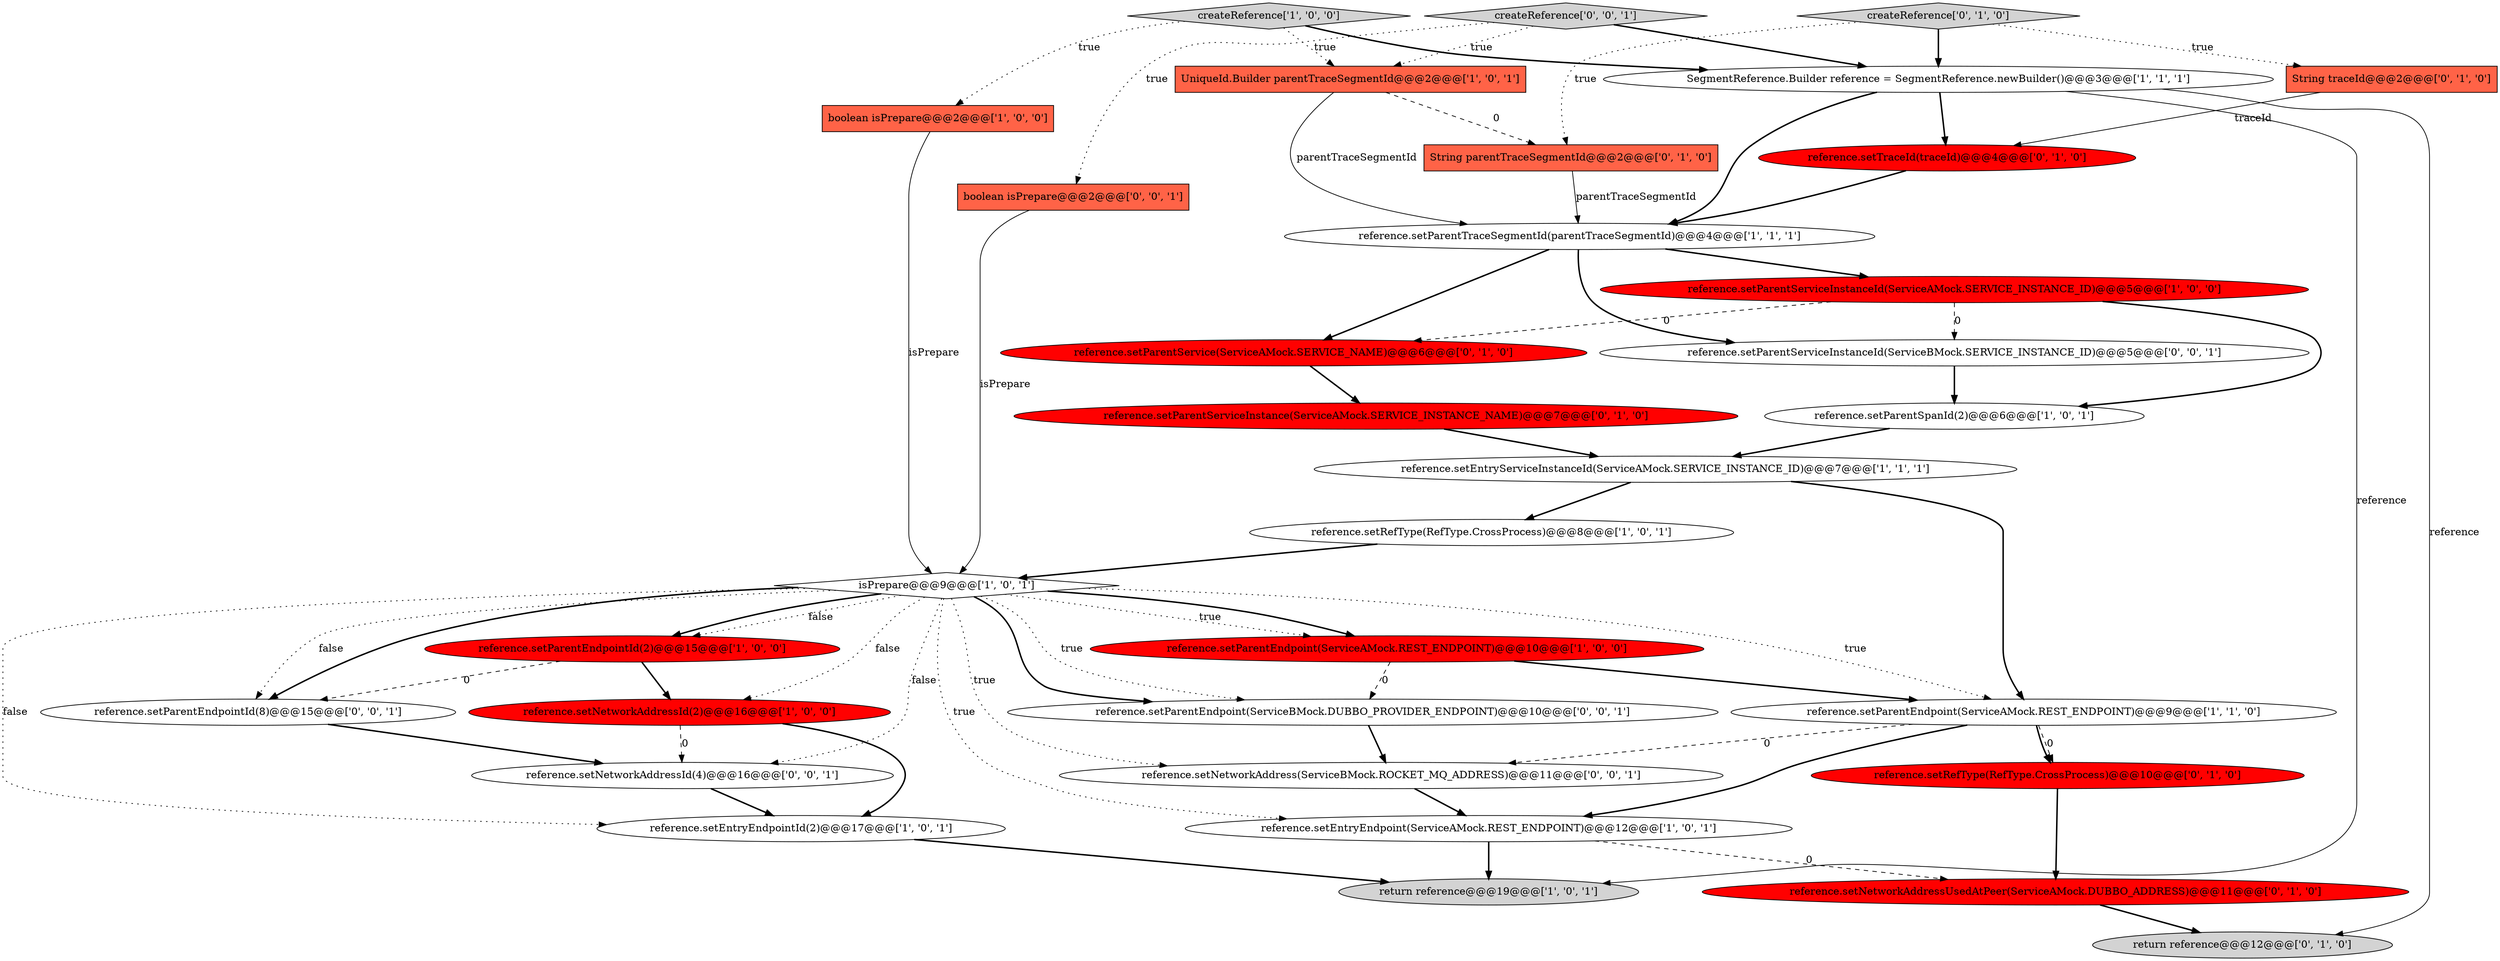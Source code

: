 digraph {
6 [style = filled, label = "UniqueId.Builder parentTraceSegmentId@@@2@@@['1', '0', '1']", fillcolor = tomato, shape = box image = "AAA0AAABBB1BBB"];
18 [style = filled, label = "String parentTraceSegmentId@@@2@@@['0', '1', '0']", fillcolor = tomato, shape = box image = "AAA1AAABBB2BBB"];
8 [style = filled, label = "reference.setParentTraceSegmentId(parentTraceSegmentId)@@@4@@@['1', '1', '1']", fillcolor = white, shape = ellipse image = "AAA0AAABBB1BBB"];
32 [style = filled, label = "reference.setNetworkAddressId(4)@@@16@@@['0', '0', '1']", fillcolor = white, shape = ellipse image = "AAA0AAABBB3BBB"];
19 [style = filled, label = "return reference@@@12@@@['0', '1', '0']", fillcolor = lightgray, shape = ellipse image = "AAA0AAABBB2BBB"];
13 [style = filled, label = "reference.setParentServiceInstanceId(ServiceAMock.SERVICE_INSTANCE_ID)@@@5@@@['1', '0', '0']", fillcolor = red, shape = ellipse image = "AAA1AAABBB1BBB"];
30 [style = filled, label = "reference.setParentServiceInstanceId(ServiceBMock.SERVICE_INSTANCE_ID)@@@5@@@['0', '0', '1']", fillcolor = white, shape = ellipse image = "AAA0AAABBB3BBB"];
10 [style = filled, label = "createReference['1', '0', '0']", fillcolor = lightgray, shape = diamond image = "AAA0AAABBB1BBB"];
2 [style = filled, label = "reference.setRefType(RefType.CrossProcess)@@@8@@@['1', '0', '1']", fillcolor = white, shape = ellipse image = "AAA0AAABBB1BBB"];
12 [style = filled, label = "reference.setNetworkAddressId(2)@@@16@@@['1', '0', '0']", fillcolor = red, shape = ellipse image = "AAA1AAABBB1BBB"];
0 [style = filled, label = "reference.setParentSpanId(2)@@@6@@@['1', '0', '1']", fillcolor = white, shape = ellipse image = "AAA0AAABBB1BBB"];
9 [style = filled, label = "return reference@@@19@@@['1', '0', '1']", fillcolor = lightgray, shape = ellipse image = "AAA0AAABBB1BBB"];
14 [style = filled, label = "reference.setEntryServiceInstanceId(ServiceAMock.SERVICE_INSTANCE_ID)@@@7@@@['1', '1', '1']", fillcolor = white, shape = ellipse image = "AAA0AAABBB1BBB"];
16 [style = filled, label = "reference.setParentEndpoint(ServiceAMock.REST_ENDPOINT)@@@10@@@['1', '0', '0']", fillcolor = red, shape = ellipse image = "AAA1AAABBB1BBB"];
31 [style = filled, label = "reference.setNetworkAddress(ServiceBMock.ROCKET_MQ_ADDRESS)@@@11@@@['0', '0', '1']", fillcolor = white, shape = ellipse image = "AAA0AAABBB3BBB"];
28 [style = filled, label = "reference.setParentEndpointId(8)@@@15@@@['0', '0', '1']", fillcolor = white, shape = ellipse image = "AAA0AAABBB3BBB"];
1 [style = filled, label = "reference.setParentEndpointId(2)@@@15@@@['1', '0', '0']", fillcolor = red, shape = ellipse image = "AAA1AAABBB1BBB"];
15 [style = filled, label = "reference.setParentEndpoint(ServiceAMock.REST_ENDPOINT)@@@9@@@['1', '1', '0']", fillcolor = white, shape = ellipse image = "AAA0AAABBB1BBB"];
17 [style = filled, label = "String traceId@@@2@@@['0', '1', '0']", fillcolor = tomato, shape = box image = "AAA0AAABBB2BBB"];
5 [style = filled, label = "isPrepare@@@9@@@['1', '0', '1']", fillcolor = white, shape = diamond image = "AAA0AAABBB1BBB"];
11 [style = filled, label = "SegmentReference.Builder reference = SegmentReference.newBuilder()@@@3@@@['1', '1', '1']", fillcolor = white, shape = ellipse image = "AAA0AAABBB1BBB"];
22 [style = filled, label = "reference.setParentServiceInstance(ServiceAMock.SERVICE_INSTANCE_NAME)@@@7@@@['0', '1', '0']", fillcolor = red, shape = ellipse image = "AAA1AAABBB2BBB"];
7 [style = filled, label = "reference.setEntryEndpointId(2)@@@17@@@['1', '0', '1']", fillcolor = white, shape = ellipse image = "AAA0AAABBB1BBB"];
26 [style = filled, label = "createReference['0', '0', '1']", fillcolor = lightgray, shape = diamond image = "AAA0AAABBB3BBB"];
29 [style = filled, label = "reference.setParentEndpoint(ServiceBMock.DUBBO_PROVIDER_ENDPOINT)@@@10@@@['0', '0', '1']", fillcolor = white, shape = ellipse image = "AAA0AAABBB3BBB"];
23 [style = filled, label = "createReference['0', '1', '0']", fillcolor = lightgray, shape = diamond image = "AAA0AAABBB2BBB"];
27 [style = filled, label = "boolean isPrepare@@@2@@@['0', '0', '1']", fillcolor = tomato, shape = box image = "AAA0AAABBB3BBB"];
4 [style = filled, label = "boolean isPrepare@@@2@@@['1', '0', '0']", fillcolor = tomato, shape = box image = "AAA0AAABBB1BBB"];
3 [style = filled, label = "reference.setEntryEndpoint(ServiceAMock.REST_ENDPOINT)@@@12@@@['1', '0', '1']", fillcolor = white, shape = ellipse image = "AAA0AAABBB1BBB"];
20 [style = filled, label = "reference.setParentService(ServiceAMock.SERVICE_NAME)@@@6@@@['0', '1', '0']", fillcolor = red, shape = ellipse image = "AAA1AAABBB2BBB"];
25 [style = filled, label = "reference.setNetworkAddressUsedAtPeer(ServiceAMock.DUBBO_ADDRESS)@@@11@@@['0', '1', '0']", fillcolor = red, shape = ellipse image = "AAA1AAABBB2BBB"];
21 [style = filled, label = "reference.setRefType(RefType.CrossProcess)@@@10@@@['0', '1', '0']", fillcolor = red, shape = ellipse image = "AAA1AAABBB2BBB"];
24 [style = filled, label = "reference.setTraceId(traceId)@@@4@@@['0', '1', '0']", fillcolor = red, shape = ellipse image = "AAA1AAABBB2BBB"];
8->30 [style = bold, label=""];
16->15 [style = bold, label=""];
5->29 [style = bold, label=""];
10->6 [style = dotted, label="true"];
3->25 [style = dashed, label="0"];
5->12 [style = dotted, label="false"];
4->5 [style = solid, label="isPrepare"];
15->21 [style = bold, label=""];
17->24 [style = solid, label="traceId"];
13->20 [style = dashed, label="0"];
26->27 [style = dotted, label="true"];
5->31 [style = dotted, label="true"];
29->31 [style = bold, label=""];
5->7 [style = dotted, label="false"];
12->32 [style = dashed, label="0"];
15->21 [style = dashed, label="0"];
32->7 [style = bold, label=""];
21->25 [style = bold, label=""];
5->3 [style = dotted, label="true"];
1->28 [style = dashed, label="0"];
5->28 [style = bold, label=""];
15->3 [style = bold, label=""];
11->24 [style = bold, label=""];
5->1 [style = dotted, label="false"];
5->15 [style = dotted, label="true"];
12->7 [style = bold, label=""];
26->11 [style = bold, label=""];
20->22 [style = bold, label=""];
28->32 [style = bold, label=""];
6->18 [style = dashed, label="0"];
5->16 [style = bold, label=""];
3->9 [style = bold, label=""];
7->9 [style = bold, label=""];
11->19 [style = solid, label="reference"];
5->1 [style = bold, label=""];
0->14 [style = bold, label=""];
8->20 [style = bold, label=""];
23->18 [style = dotted, label="true"];
5->32 [style = dotted, label="false"];
11->9 [style = solid, label="reference"];
27->5 [style = solid, label="isPrepare"];
25->19 [style = bold, label=""];
5->16 [style = dotted, label="true"];
1->12 [style = bold, label=""];
15->31 [style = dashed, label="0"];
16->29 [style = dashed, label="0"];
6->8 [style = solid, label="parentTraceSegmentId"];
11->8 [style = bold, label=""];
13->0 [style = bold, label=""];
14->15 [style = bold, label=""];
14->2 [style = bold, label=""];
30->0 [style = bold, label=""];
26->6 [style = dotted, label="true"];
5->29 [style = dotted, label="true"];
24->8 [style = bold, label=""];
23->11 [style = bold, label=""];
22->14 [style = bold, label=""];
31->3 [style = bold, label=""];
10->4 [style = dotted, label="true"];
23->17 [style = dotted, label="true"];
13->30 [style = dashed, label="0"];
18->8 [style = solid, label="parentTraceSegmentId"];
8->13 [style = bold, label=""];
2->5 [style = bold, label=""];
10->11 [style = bold, label=""];
5->28 [style = dotted, label="false"];
}
